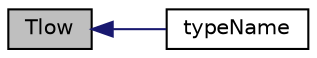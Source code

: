 digraph "Tlow"
{
  bgcolor="transparent";
  edge [fontname="Helvetica",fontsize="10",labelfontname="Helvetica",labelfontsize="10"];
  node [fontname="Helvetica",fontsize="10",shape=record];
  rankdir="LR";
  Node1 [label="Tlow",height=0.2,width=0.4,color="black", fillcolor="grey75", style="filled", fontcolor="black"];
  Node1 -> Node2 [dir="back",color="midnightblue",fontsize="10",style="solid",fontname="Helvetica"];
  Node2 [label="typeName",height=0.2,width=0.4,color="black",URL="$a01241.html#a561f535eabff4d94fd999c48df4443bd",tooltip="Return the instantiated type name. "];
}
